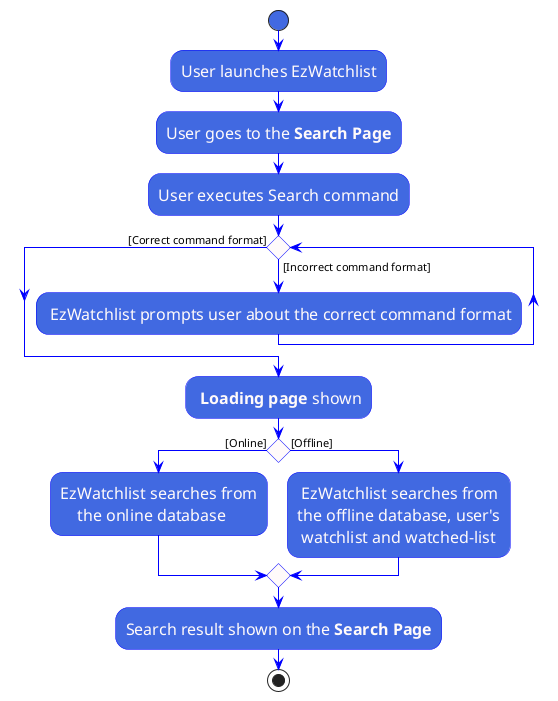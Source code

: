 @startuml
skinparam backgroundColor white

skinparam activity {
  StartColor RoyalBlue
  EndColor RoyalBlue
  BackgroundColor RoyalBlue
  arrowColor Blue
  activityDiamondBackgroundColor Blue
  activityBarColor blue
  BorderColor blue
  ControlBackgroundColor white
  FontColor Snow
  FontName Calibri
  FontSize 16
}

skinparam activityDiamond {
    BackgroundColor Snow
    BorderColor blue

    FontSize 24
}

start

:User launches EzWatchlist;
:User goes to the **Search Page**;
:User executes Search command;

while () is ([Incorrect command format])
    : EzWatchlist prompts user about the correct command format;
endwhile ([Correct command format])

: **Loading page** shown;

if () then ([Online])
    :EzWatchlist searches from
        the online database;
else ([Offline])
    : EzWatchlist searches from
    the offline database, user's
     watchlist and watched-list;
endif


:Search result shown on the **Search Page**;

stop

@enduml
